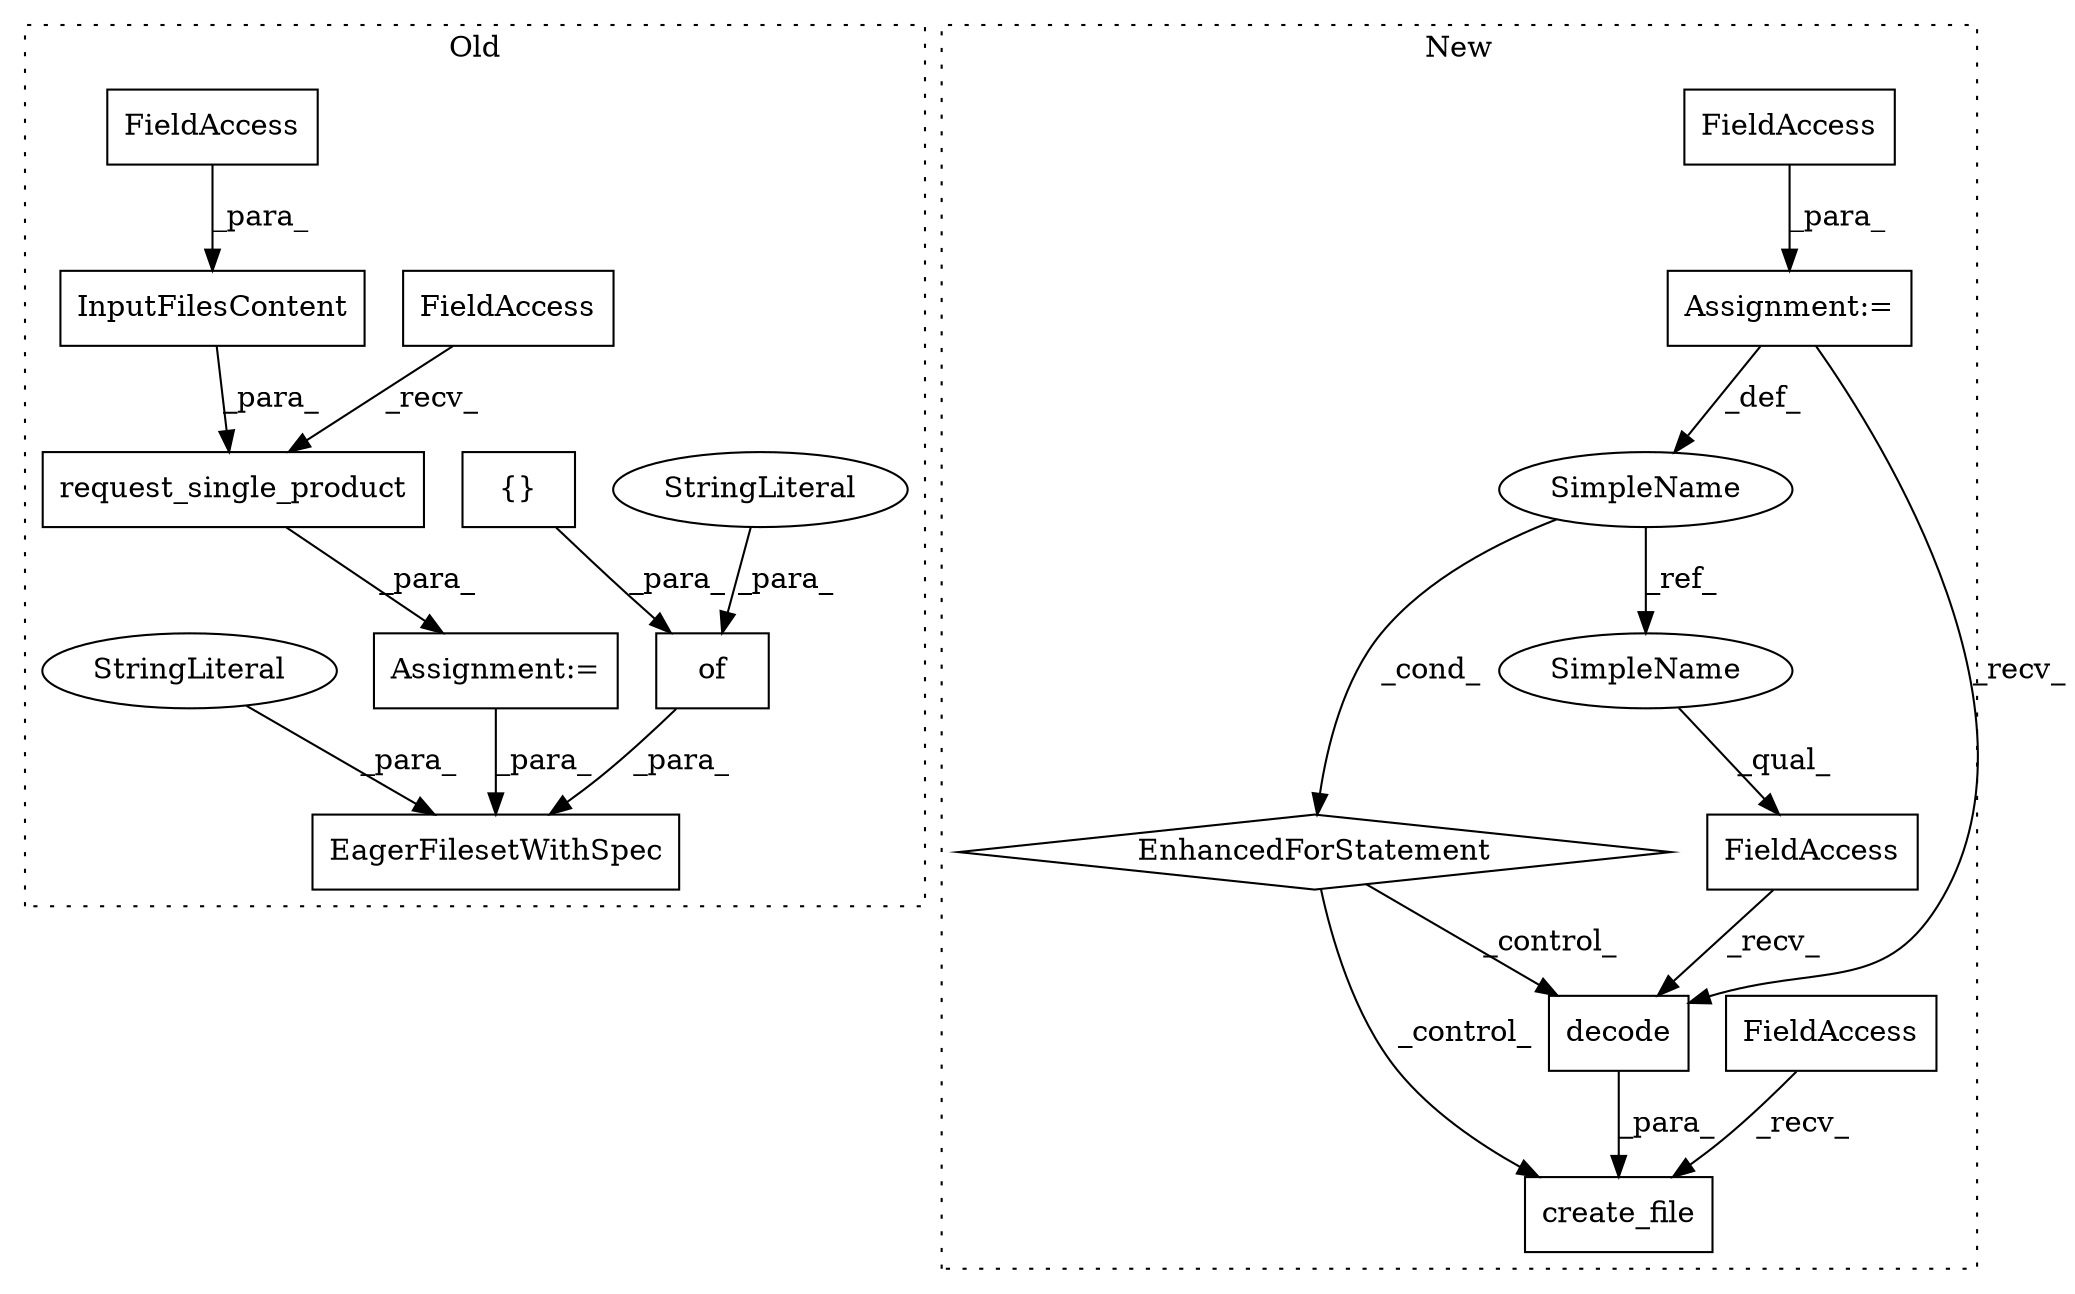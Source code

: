 digraph G {
subgraph cluster0 {
1 [label="request_single_product" a="32" s="1582,1645" l="23,1" shape="box"];
4 [label="FieldAccess" a="22" s="1577" l="4" shape="box"];
6 [label="Assignment:=" a="7" s="1576" l="1" shape="box"];
9 [label="EagerFilesetWithSpec" a="32" s="1672,1742" l="21,1" shape="box"];
10 [label="{}" a="4" s="1724" l="2" shape="box"];
12 [label="of" a="32" s="1704,1726" l="3,1" shape="box"];
13 [label="InputFilesContent" a="32" s="1614,1644" l="18,1" shape="box"];
14 [label="FieldAccess" a="22" s="1632" l="12" shape="box"];
17 [label="StringLiteral" a="45" s="1707" l="7" shape="ellipse"];
18 [label="StringLiteral" a="45" s="1693" l="6" shape="ellipse"];
label = "Old";
style="dotted";
}
subgraph cluster1 {
2 [label="create_file" a="32" s="1446,1503" l="12,1" shape="box"];
3 [label="EnhancedForStatement" a="70" s="1348,1431" l="53,2" shape="diamond"];
5 [label="FieldAccess" a="22" s="1441" l="4" shape="box"];
7 [label="Assignment:=" a="7" s="1348,1431" l="53,2" shape="box"];
8 [label="FieldAccess" a="22" s="1419" l="12" shape="box"];
11 [label="FieldAccess" a="22" s="1475" l="19" shape="box"];
15 [label="SimpleName" a="42" s="1405" l="11" shape="ellipse"];
16 [label="decode" a="32" s="1495" l="8" shape="box"];
19 [label="SimpleName" a="42" s="1475" l="11" shape="ellipse"];
label = "New";
style="dotted";
}
1 -> 6 [label="_para_"];
3 -> 16 [label="_control_"];
3 -> 2 [label="_control_"];
4 -> 1 [label="_recv_"];
5 -> 2 [label="_recv_"];
6 -> 9 [label="_para_"];
7 -> 16 [label="_recv_"];
7 -> 15 [label="_def_"];
8 -> 7 [label="_para_"];
10 -> 12 [label="_para_"];
11 -> 16 [label="_recv_"];
12 -> 9 [label="_para_"];
13 -> 1 [label="_para_"];
14 -> 13 [label="_para_"];
15 -> 19 [label="_ref_"];
15 -> 3 [label="_cond_"];
16 -> 2 [label="_para_"];
17 -> 12 [label="_para_"];
18 -> 9 [label="_para_"];
19 -> 11 [label="_qual_"];
}